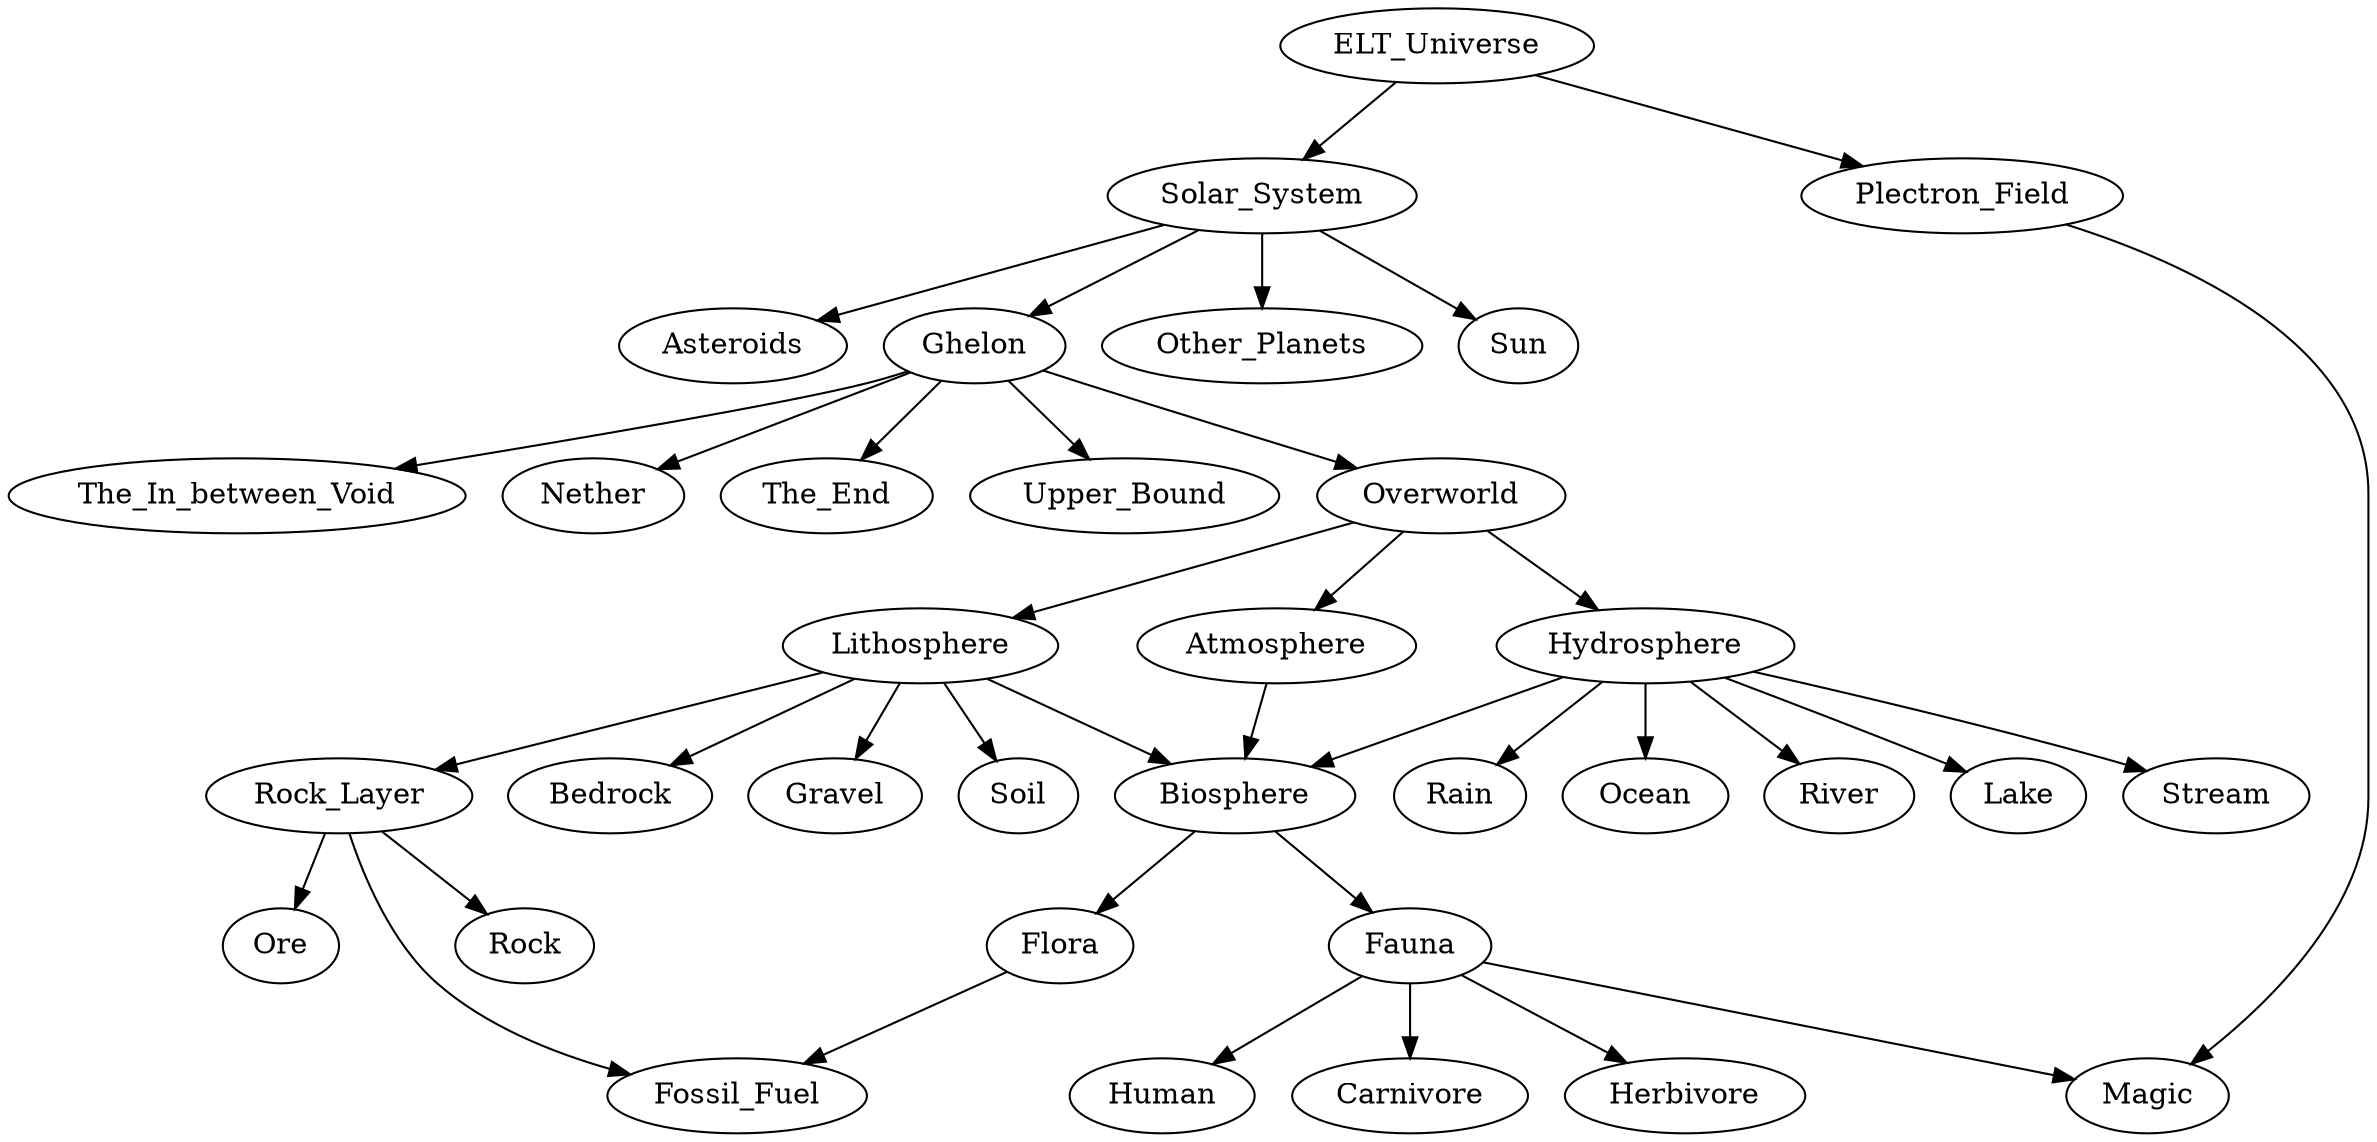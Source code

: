 digraph G {
ELT_Universe->Solar_System
ELT_Universe->Plectron_Field

Solar_System->Sun
Solar_System->Asteroids
Solar_System->Ghelon
Solar_System->Other_Planets

Ghelon->Overworld
Ghelon->The_In_between_Void
Ghelon->Nether
Ghelon->The_End
Ghelon->Upper_Bound

Overworld->Lithosphere
Overworld->Atmosphere
Overworld->Hydrosphere

Lithosphere->Biosphere
Atmosphere->Biosphere
Hydrosphere->Biosphere

Lithosphere->Gravel
Lithosphere->Soil
Lithosphere->Rock_Layer
Lithosphere->Bedrock


Rock_Layer->Rock
Rock_Layer->Ore
Rock_Layer->Fossil_Fuel

Hydrosphere->Ocean
Hydrosphere->River
Hydrosphere->Lake
Hydrosphere->Stream
Hydrosphere->Rain

Biosphere->Flora
Flora->Fossil_Fuel

Biosphere->Fauna
Fauna->Carnivore
Fauna->Herbivore
Fauna->Human

Plectron_Field->Magic
Fauna->Magic

}

